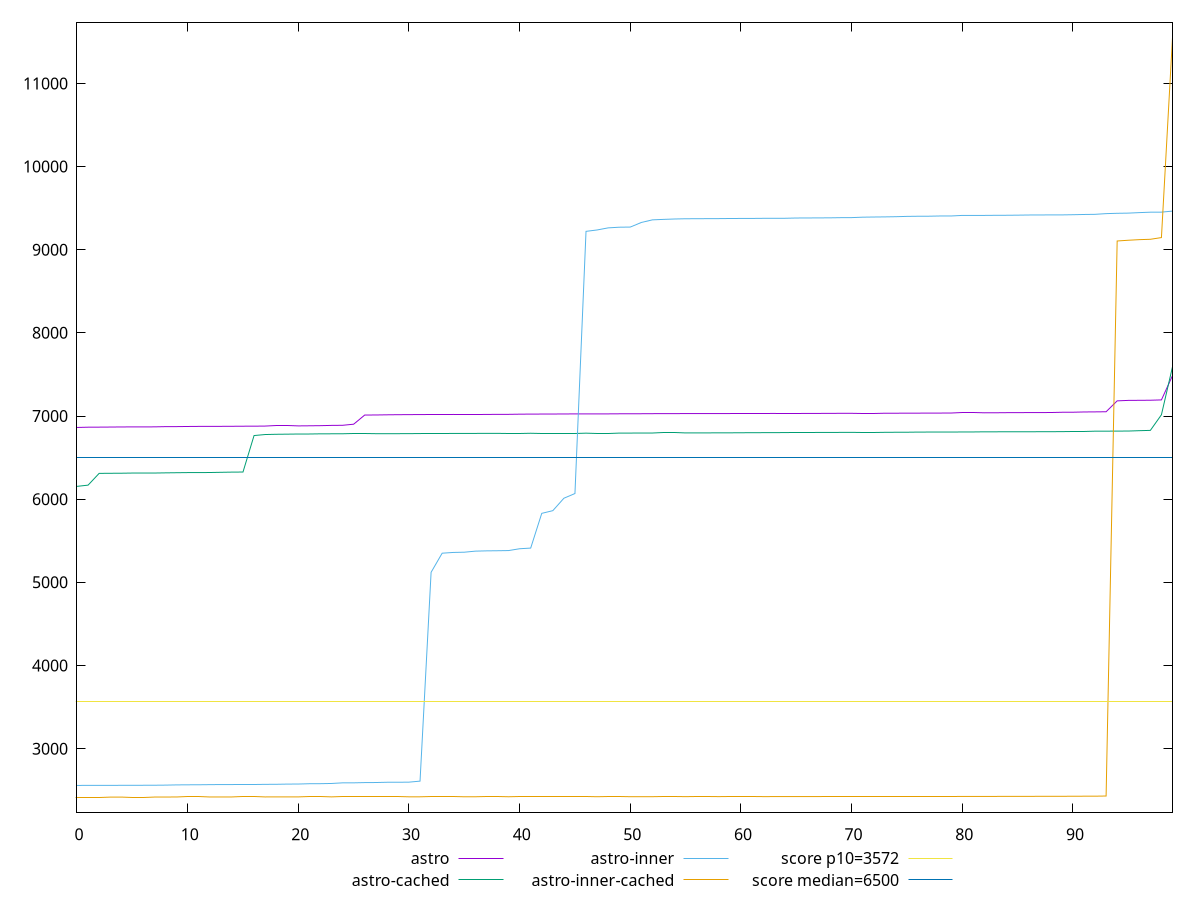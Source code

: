 reset

$astro <<EOF
0 6862.431999999999
1 6865.624
2 6866.324
3 6867.275999999999
4 6868.532
5 6868.996
6 6869.103999999999
7 6869.624000000001
8 6872.3240000000005
9 6872.624000000001
10 6874.196
11 6875.243999999999
12 6875.527999999999
13 6875.864000000001
14 6876.535999999998
15 6877.512000000001
16 6877.78
17 6879.192
18 6880.5
19 6880.507999999998
20 6881.284000000001
21 6882.507999999999
22 6884
23 6887.243999999999
24 6888.4439999999995
25 6901.563999999999
26 7011.759999999999
27 7012.463999999999
28 7014.532
29 7015.968
30 7016.692
31 7017.663999999999
32 7018.091999999999
33 7018.115999999998
34 7018.664000000001
35 7018.807999999998
36 7018.82
37 7018.855999999999
38 7020.096
39 7020.167999999999
40 7022.168
41 7023.111999999999
42 7023.524000000001
43 7024.016
44 7024.628000000001
45 7025.564
46 7025.684
47 7025.728000000001
48 7025.760000000001
49 7026.763999999999
50 7027.164000000001
51 7027.444
52 7028.224
53 7028.84
54 7028.9879999999985
55 7029.232
56 7029.516
57 7029.596
58 7029.807999999999
59 7029.860000000001
60 7029.915999999999
61 7029.928000000001
62 7030.572
63 7030.735999999999
64 7030.812000000002
65 7030.8279999999995
66 7031.228000000001
67 7031.328
68 7032.043999999999
69 7032.424
70 7032.583999999999
71 7032.732000000001
72 7032.7480000000005
73 7033.668
74 7033.788
75 7034.279999999999
76 7034.652
77 7034.8679999999995
78 7035.408
79 7036.000000000001
80 7037.859999999999
81 7037.860000000001
82 7038.7080000000005
83 7039.1
84 7040.3
85 7040.688
86 7041.404
87 7041.716
88 7041.984
89 7045.132000000001
90 7045.635999999999
91 7048.748000000001
92 7049.815999999999
93 7051.36
94 7182.227999999999
95 7187.876
96 7188.823999999999
97 7189.872
98 7193.692
99 7485.74
EOF

$astroCached <<EOF
0 6154.0735
1 6168.6995
2 6310.262
3 6311.381499999998
4 6312.047499999999
5 6314.095500000002
6 6314.148500000001
7 6314.274
8 6316.453500000003
9 6318.101500000001
10 6319.601000000001
11 6319.7935
12 6320.523499999999
13 6323.076999999999
14 6325.3805
15 6326.2710000000025
16 6765.076000000001
17 6777.34
18 6780.351999999999
19 6781.84
20 6783.535999999999
21 6783.735999999999
22 6785.764000000001
23 6786.24
24 6786.62
25 6786.671999999999
26 6786.716
27 6787.584000000001
28 6787.6548
29 6787.696
30 6788.036
31 6789.312000000002
32 6789.548
33 6789.6752
34 6790.427999999999
35 6790.463999999998
36 6790.888
37 6791.388000000001
38 6791.496
39 6791.94
40 6791.9439999999995
41 6792.692000000001
42 6793.036000000002
43 6793.067999999999
44 6793.376000000001
45 6793.387999999999
46 6793.876
47 6793.888
48 6793.895999999999
49 6794.599999999999
50 6794.852000000001
51 6795.341
52 6795.548000000001
53 6795.8240000000005
54 6795.856
55 6796.685999999999
56 6797.067999999999
57 6797.16
58 6797.888
59 6797.976000000001
60 6798.627999999999
61 6799.604
62 6799.792
63 6799.8640000000005
64 6801.159199999999
65 6801.754800000001
66 6801.776
67 6802.307999999999
68 6802.464
69 6803.121999999999
70 6803.704
71 6803.776
72 6803.776
73 6804
74 6804.7119999999995
75 6805.083999999999
76 6806.776000000002
77 6807.064
78 6807.376
79 6807.528
80 6807.928
81 6808.387999999999
82 6810.06
83 6810.1759999999995
84 6810.244
85 6810.496
86 6810.867999999999
87 6811.0796
88 6811.456
89 6812.175800000001
90 6815.62
91 6815.6328
92 6817.808599999999
93 6817.928
94 6818.78
95 6819.2480000000005
96 6823.619999999999
97 6827.274600000001
98 7015.112
99 7591.964100000001
EOF

$astroInner <<EOF
0 2557.659
1 2557.806
2 2557.993
3 2558.2239999999993
4 2558.588
5 2558.8292
6 2559.338
7 2559.8266
8 2561.044
9 2563.74
10 2564.7839999999997
11 2565.338
12 2566.8467
13 2567.857
14 2568.058
15 2569.317
16 2569.3178999999996
17 2570.326
18 2570.995
19 2573.422
20 2574.182
21 2577.919
22 2578.495
23 2580.8860000000004
24 2588.4519999999998
25 2588.6299999999997
26 2591.501
27 2592.2616000000003
28 2595.386
29 2595.58
30 2596.7756
31 2609.045
32 5120.708999999999
33 5350.307999999997
34 5359.288999999997
35 5362.190000000001
36 5374.995
37 5378.309000000002
38 5379.862999999999
39 5381.907000000001
40 5403.788000000002
41 5411.812999999997
42 5829.458500000001
43 5861.740499999998
44 6011.246999999999
45 6068.0985
46 9220.874
47 9237.457999999999
48 9262.665
49 9270.678999999998
50 9272.492999999999
51 9327.857
52 9359.043200000002
53 9364.783800000001
54 9369.437600000001
55 9372.425
56 9372.891599999999
57 9373.675
58 9374.123
59 9375.407000000001
60 9375.952999999998
61 9376.246
62 9377.5222
63 9378.106000000002
64 9378.190600000002
65 9381.3072
66 9381.918
67 9382.667000000001
68 9383.360999999999
69 9385.45
70 9386.0284
71 9391.2836
72 9393.275000000001
73 9394.752600000002
74 9397.055
75 9400.8582
76 9402.5332
77 9402.992
78 9405.7418
79 9405.779
80 9412.5408
81 9412.600999999999
82 9412.66
83 9413.784
84 9414.32
85 9415.5746
86 9417.471
87 9418.084
88 9418.549799999999
89 9418.682999999999
90 9420.92
91 9423.755599999999
92 9425.583999999999
93 9433.958999999999
94 9437.998
95 9440.115399999999
96 9446.199999999999
97 9451.288
98 9451.987000000001
99 9464.589000000002
EOF

$astroInnerCached <<EOF
0 2416.433
1 2416.4465
2 2416.459
3 2416.865
4 2417.337
5 2417.514
6 2417.519
7 2417.609
8 2418.074
9 2418.3
10 2418.35
11 2418.401
12 2418.4159999999997
13 2418.6180000000004
14 2418.831
15 2418.937
16 2418.937
17 2418.993
18 2419.044
19 2419.255
20 2419.407
21 2419.4991
22 2419.5060000000003
23 2419.669
24 2419.721
25 2419.7295999999997
26 2419.766
27 2419.7870000000003
28 2420.0969999999998
29 2420.105
30 2420.3999999999996
31 2420.526
32 2420.5969999999998
33 2420.6049999999996
34 2420.6305999999995
35 2420.812
36 2421.019
37 2421.065
38 2421.1114
39 2421.1264
40 2421.189
41 2421.208
42 2421.264
43 2421.2673999999997
44 2421.268
45 2421.2985
46 2421.303
47 2421.4519999999998
48 2421.4974999999995
49 2421.5015999999996
50 2421.6886999999997
51 2421.881
52 2421.9440000000004
53 2422.1808
54 2422.191
55 2422.3979999999997
56 2422.476
57 2422.477
58 2422.7887
59 2422.801
60 2422.8031
61 2422.831
62 2422.8847
63 2423.0739
64 2423.12
65 2423.401
66 2423.5416
67 2423.66
68 2423.794
69 2423.8039999999996
70 2423.956
71 2423.999
72 2424.085
73 2424.163
74 2424.488
75 2424.5112
76 2424.533
77 2424.543
78 2424.735
79 2424.7545999999998
80 2424.9900000000002
81 2425.151
82 2425.26
83 2425.3450000000003
84 2425.814
85 2426.002
86 2426.1484
87 2426.2767000000003
88 2426.327
89 2426.659
90 2427.47
91 2427.8935
92 2428.044
93 2429.9548999999997
94 9104.965
95 9113.853
96 9121.098
97 9125.455
98 9145.932999999999
99 11552.314999999997
EOF

set key outside below
set xrange [0:99]
set yrange [2233.71536:11735.032639999998]
set trange [2233.71536:11735.032639999998]
set terminal svg size 640, 560 enhanced background rgb 'white'
set output "reports/report_00033_2021-03-01T14-23-16.841Z/first-cpu-idle/comparison/sorted/all_raw.svg"

plot $astro title "astro" with line, \
     $astroCached title "astro-cached" with line, \
     $astroInner title "astro-inner" with line, \
     $astroInnerCached title "astro-inner-cached" with line, \
     3572 title "score p10=3572", \
     6500 title "score median=6500"

reset
